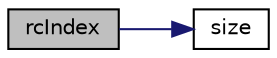 digraph "rcIndex"
{
  bgcolor="transparent";
  edge [fontname="Helvetica",fontsize="10",labelfontname="Helvetica",labelfontsize="10"];
  node [fontname="Helvetica",fontsize="10",shape=record];
  rankdir="LR";
  Node1 [label="rcIndex",height=0.2,width=0.4,color="black", fillcolor="grey75", style="filled", fontcolor="black"];
  Node1 -> Node2 [color="midnightblue",fontsize="10",style="solid",fontname="Helvetica"];
  Node2 [label="size",height=0.2,width=0.4,color="black",URL="$a02842.html#a723361dc2020160f5492e8fe2d09fa44",tooltip="Return the number of elements in the UList. "];
}
